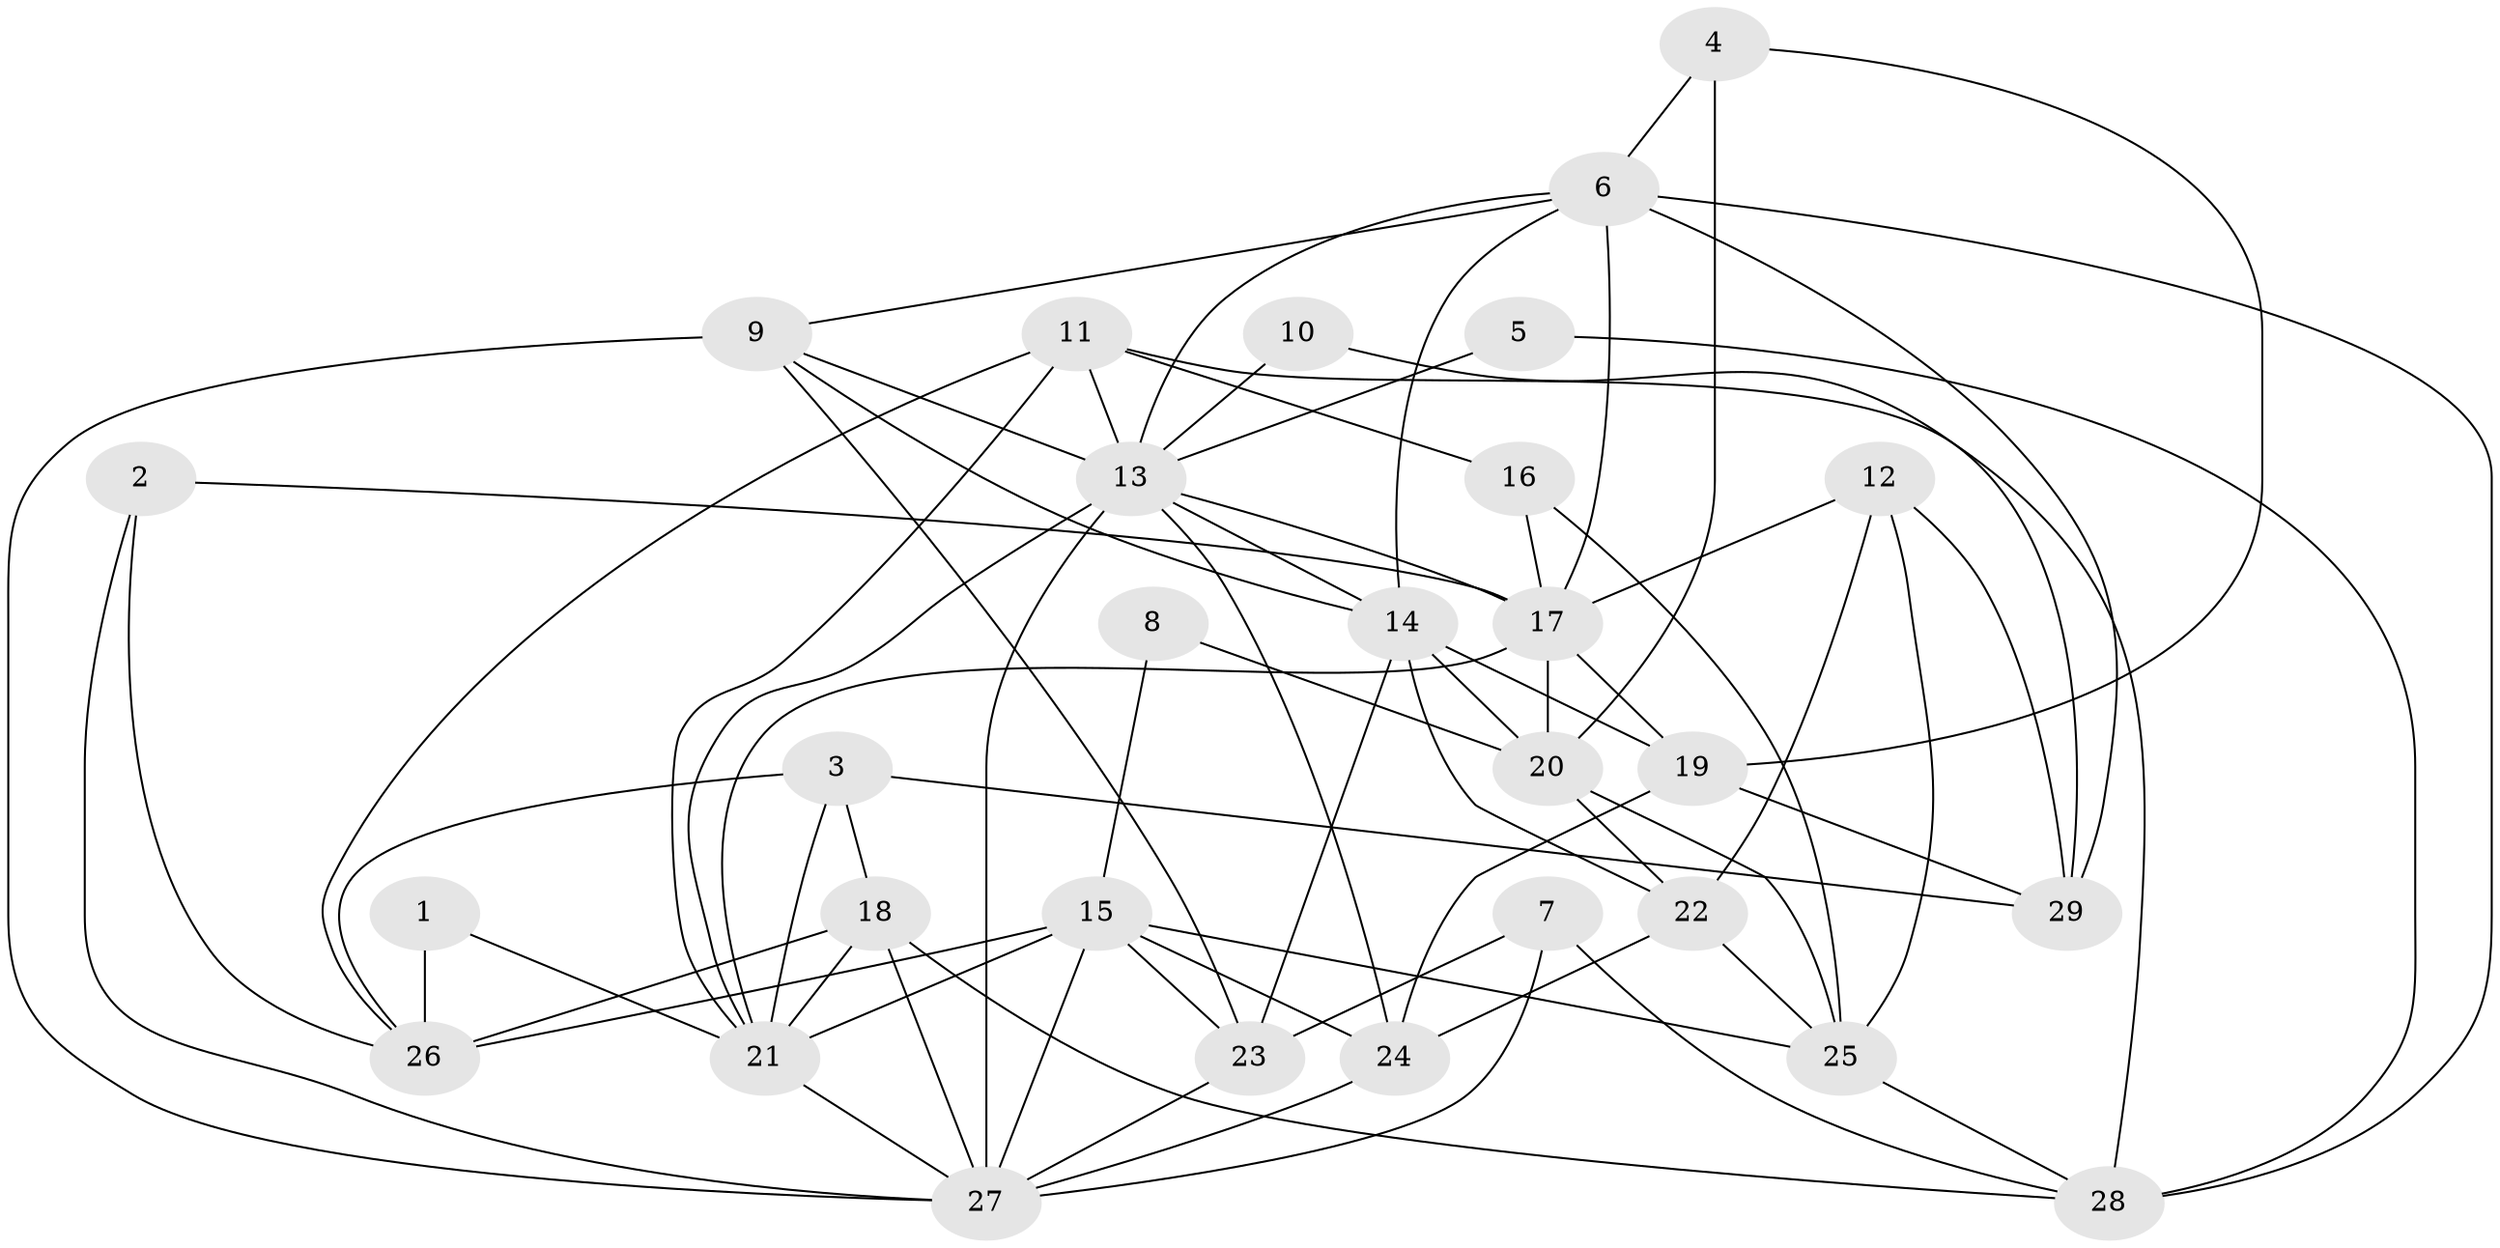 // original degree distribution, {3: 0.25862068965517243, 4: 0.29310344827586204, 7: 0.034482758620689655, 2: 0.1206896551724138, 6: 0.05172413793103448, 5: 0.22413793103448276, 8: 0.017241379310344827}
// Generated by graph-tools (version 1.1) at 2025/50/03/09/25 03:50:05]
// undirected, 29 vertices, 74 edges
graph export_dot {
graph [start="1"]
  node [color=gray90,style=filled];
  1;
  2;
  3;
  4;
  5;
  6;
  7;
  8;
  9;
  10;
  11;
  12;
  13;
  14;
  15;
  16;
  17;
  18;
  19;
  20;
  21;
  22;
  23;
  24;
  25;
  26;
  27;
  28;
  29;
  1 -- 21 [weight=1.0];
  1 -- 26 [weight=2.0];
  2 -- 17 [weight=1.0];
  2 -- 26 [weight=1.0];
  2 -- 27 [weight=2.0];
  3 -- 18 [weight=1.0];
  3 -- 21 [weight=1.0];
  3 -- 26 [weight=1.0];
  3 -- 29 [weight=1.0];
  4 -- 6 [weight=1.0];
  4 -- 19 [weight=1.0];
  4 -- 20 [weight=1.0];
  5 -- 13 [weight=1.0];
  5 -- 28 [weight=1.0];
  6 -- 9 [weight=1.0];
  6 -- 13 [weight=1.0];
  6 -- 14 [weight=1.0];
  6 -- 17 [weight=1.0];
  6 -- 28 [weight=1.0];
  6 -- 29 [weight=1.0];
  7 -- 23 [weight=2.0];
  7 -- 27 [weight=1.0];
  7 -- 28 [weight=1.0];
  8 -- 15 [weight=1.0];
  8 -- 20 [weight=1.0];
  9 -- 13 [weight=1.0];
  9 -- 14 [weight=1.0];
  9 -- 23 [weight=2.0];
  9 -- 27 [weight=1.0];
  10 -- 13 [weight=1.0];
  10 -- 29 [weight=1.0];
  11 -- 13 [weight=1.0];
  11 -- 16 [weight=1.0];
  11 -- 21 [weight=1.0];
  11 -- 26 [weight=1.0];
  11 -- 28 [weight=1.0];
  12 -- 17 [weight=1.0];
  12 -- 22 [weight=1.0];
  12 -- 25 [weight=1.0];
  12 -- 29 [weight=1.0];
  13 -- 14 [weight=1.0];
  13 -- 17 [weight=1.0];
  13 -- 21 [weight=1.0];
  13 -- 24 [weight=1.0];
  13 -- 27 [weight=3.0];
  14 -- 19 [weight=1.0];
  14 -- 20 [weight=1.0];
  14 -- 22 [weight=1.0];
  14 -- 23 [weight=1.0];
  15 -- 21 [weight=2.0];
  15 -- 23 [weight=2.0];
  15 -- 24 [weight=1.0];
  15 -- 25 [weight=1.0];
  15 -- 26 [weight=1.0];
  15 -- 27 [weight=1.0];
  16 -- 17 [weight=1.0];
  16 -- 25 [weight=1.0];
  17 -- 19 [weight=1.0];
  17 -- 20 [weight=1.0];
  17 -- 21 [weight=1.0];
  18 -- 21 [weight=1.0];
  18 -- 26 [weight=1.0];
  18 -- 27 [weight=1.0];
  18 -- 28 [weight=1.0];
  19 -- 24 [weight=1.0];
  19 -- 29 [weight=1.0];
  20 -- 22 [weight=1.0];
  20 -- 25 [weight=1.0];
  21 -- 27 [weight=1.0];
  22 -- 24 [weight=1.0];
  22 -- 25 [weight=1.0];
  23 -- 27 [weight=1.0];
  24 -- 27 [weight=2.0];
  25 -- 28 [weight=1.0];
}
